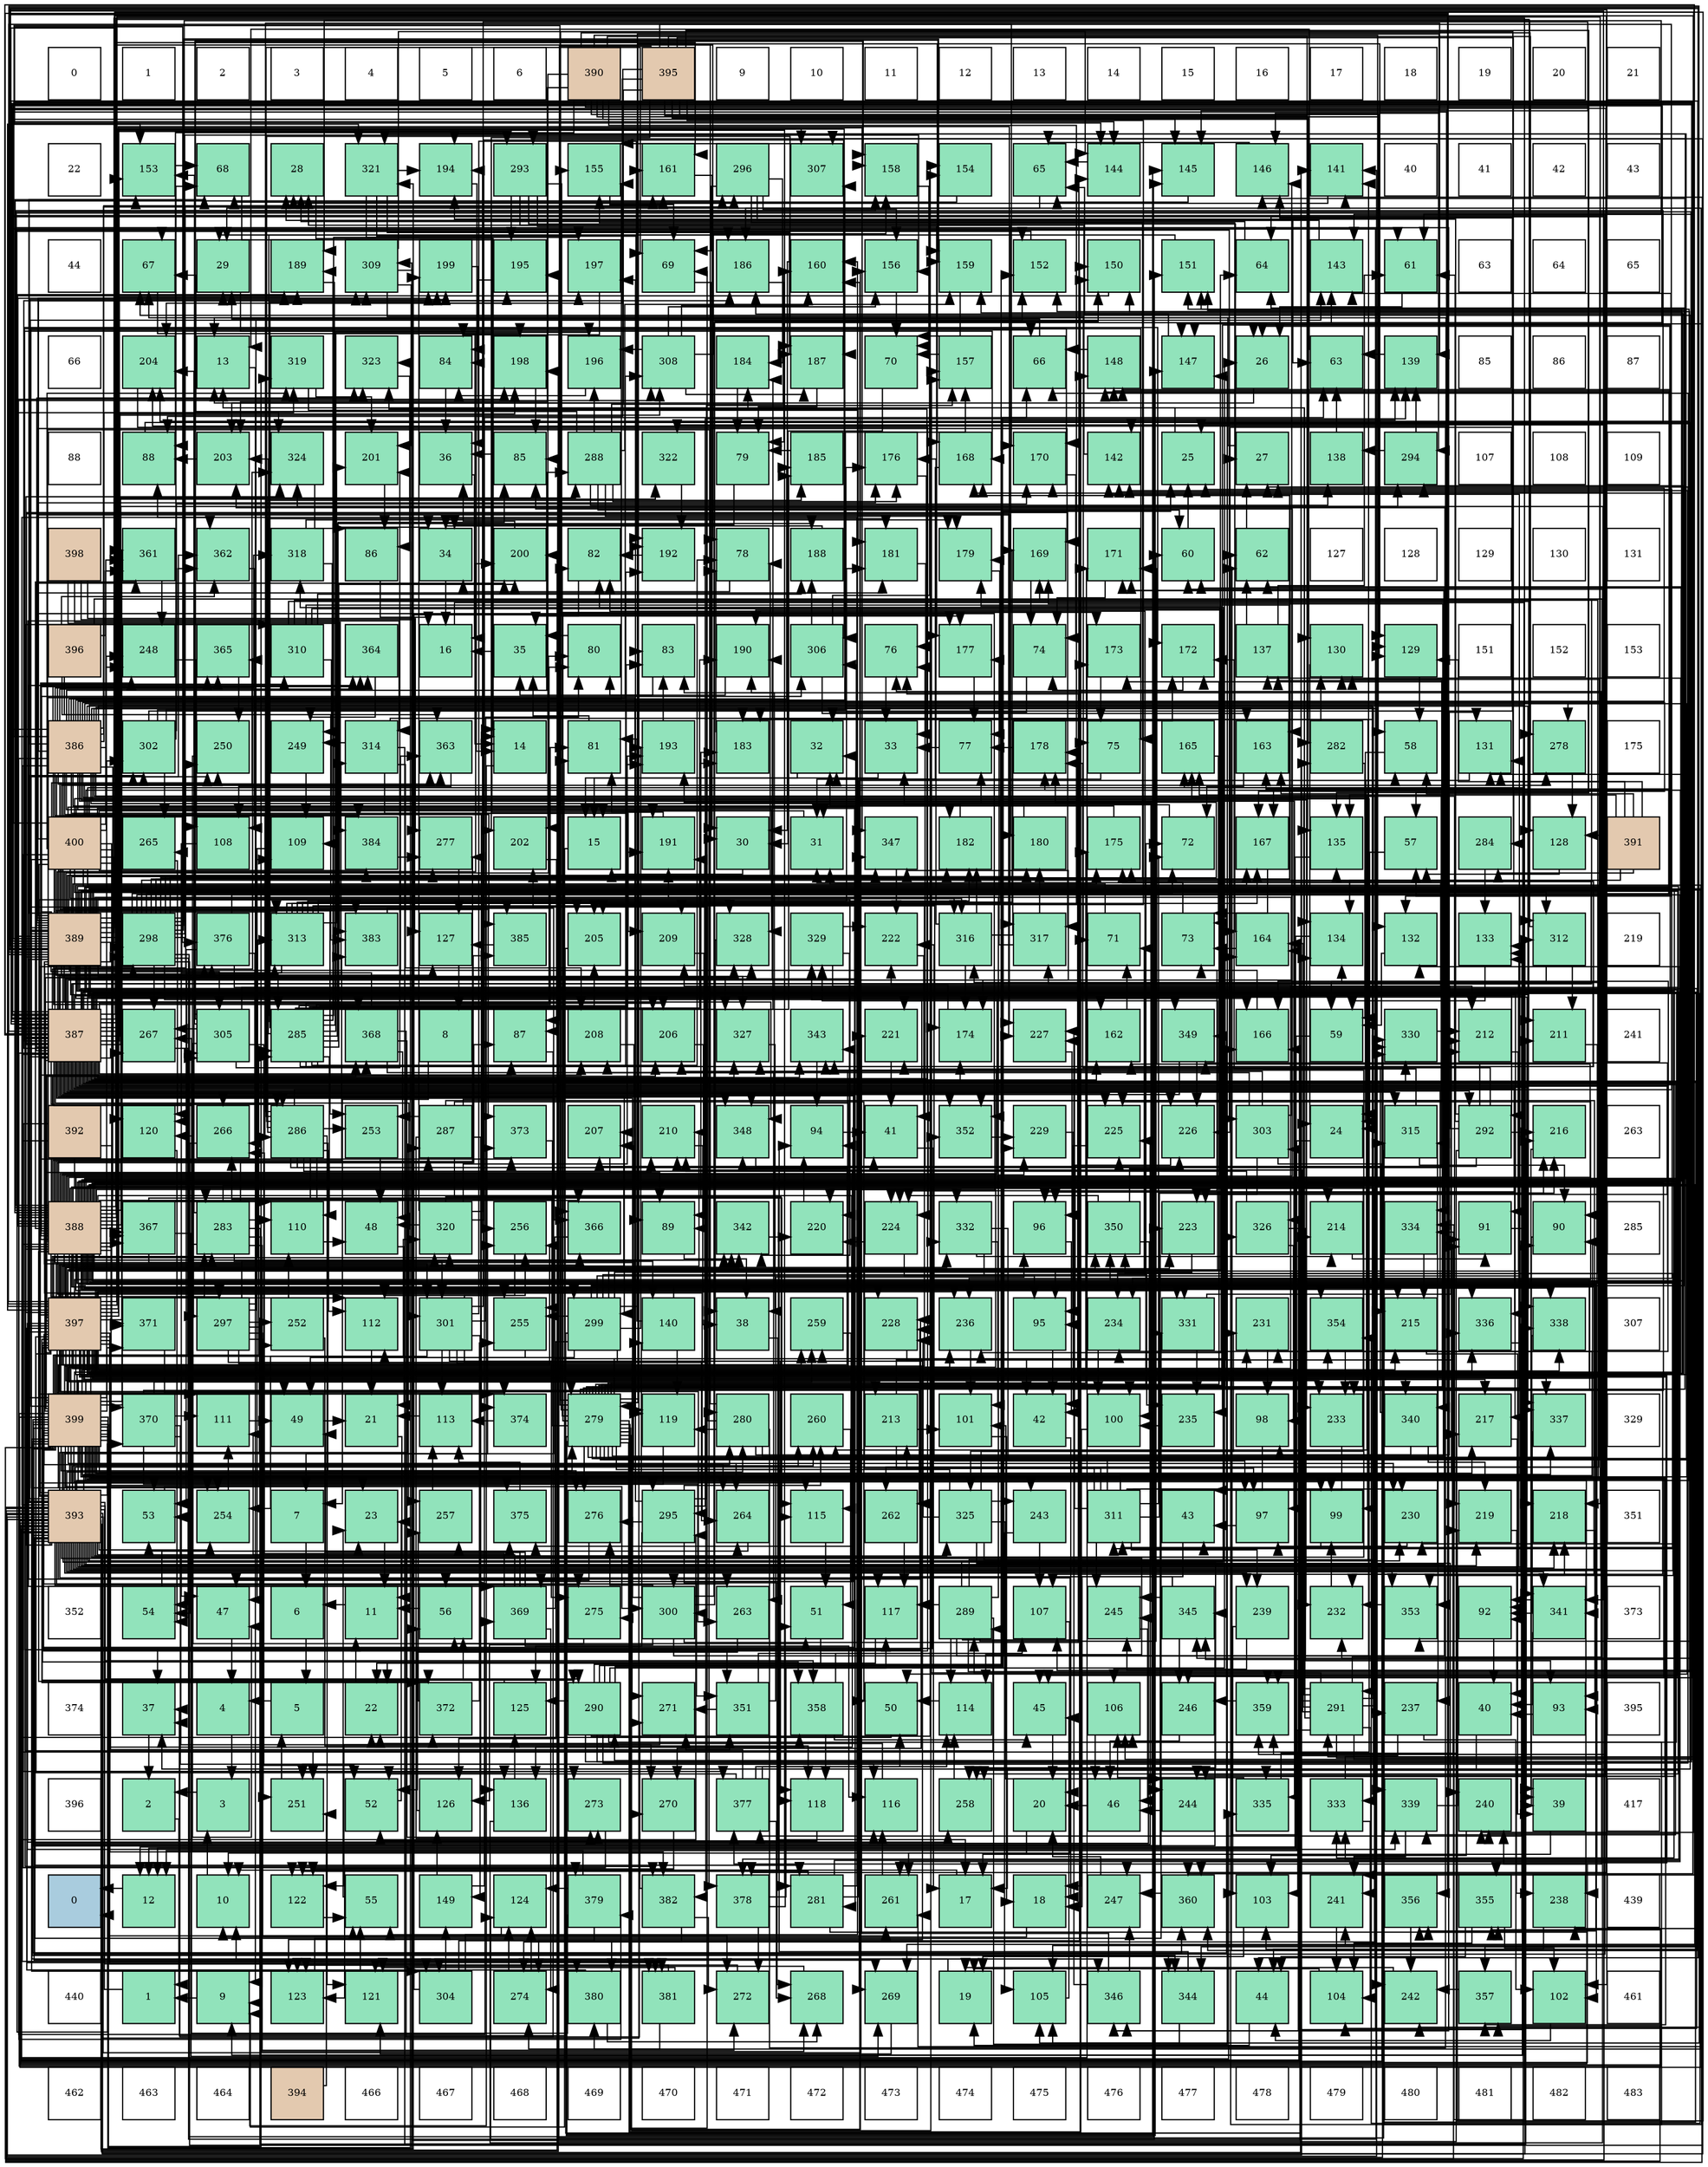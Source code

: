 digraph layout{
 rankdir=TB;
 splines=ortho;
 node [style=filled shape=square fixedsize=true width=0.6];
0[label="0", fontsize=8, fillcolor="#ffffff"];
1[label="1", fontsize=8, fillcolor="#ffffff"];
2[label="2", fontsize=8, fillcolor="#ffffff"];
3[label="3", fontsize=8, fillcolor="#ffffff"];
4[label="4", fontsize=8, fillcolor="#ffffff"];
5[label="5", fontsize=8, fillcolor="#ffffff"];
6[label="6", fontsize=8, fillcolor="#ffffff"];
7[label="390", fontsize=8, fillcolor="#e3c9af"];
8[label="395", fontsize=8, fillcolor="#e3c9af"];
9[label="9", fontsize=8, fillcolor="#ffffff"];
10[label="10", fontsize=8, fillcolor="#ffffff"];
11[label="11", fontsize=8, fillcolor="#ffffff"];
12[label="12", fontsize=8, fillcolor="#ffffff"];
13[label="13", fontsize=8, fillcolor="#ffffff"];
14[label="14", fontsize=8, fillcolor="#ffffff"];
15[label="15", fontsize=8, fillcolor="#ffffff"];
16[label="16", fontsize=8, fillcolor="#ffffff"];
17[label="17", fontsize=8, fillcolor="#ffffff"];
18[label="18", fontsize=8, fillcolor="#ffffff"];
19[label="19", fontsize=8, fillcolor="#ffffff"];
20[label="20", fontsize=8, fillcolor="#ffffff"];
21[label="21", fontsize=8, fillcolor="#ffffff"];
22[label="22", fontsize=8, fillcolor="#ffffff"];
23[label="153", fontsize=8, fillcolor="#91e3bb"];
24[label="68", fontsize=8, fillcolor="#91e3bb"];
25[label="28", fontsize=8, fillcolor="#91e3bb"];
26[label="321", fontsize=8, fillcolor="#91e3bb"];
27[label="194", fontsize=8, fillcolor="#91e3bb"];
28[label="293", fontsize=8, fillcolor="#91e3bb"];
29[label="155", fontsize=8, fillcolor="#91e3bb"];
30[label="161", fontsize=8, fillcolor="#91e3bb"];
31[label="296", fontsize=8, fillcolor="#91e3bb"];
32[label="307", fontsize=8, fillcolor="#91e3bb"];
33[label="158", fontsize=8, fillcolor="#91e3bb"];
34[label="154", fontsize=8, fillcolor="#91e3bb"];
35[label="65", fontsize=8, fillcolor="#91e3bb"];
36[label="144", fontsize=8, fillcolor="#91e3bb"];
37[label="145", fontsize=8, fillcolor="#91e3bb"];
38[label="146", fontsize=8, fillcolor="#91e3bb"];
39[label="141", fontsize=8, fillcolor="#91e3bb"];
40[label="40", fontsize=8, fillcolor="#ffffff"];
41[label="41", fontsize=8, fillcolor="#ffffff"];
42[label="42", fontsize=8, fillcolor="#ffffff"];
43[label="43", fontsize=8, fillcolor="#ffffff"];
44[label="44", fontsize=8, fillcolor="#ffffff"];
45[label="67", fontsize=8, fillcolor="#91e3bb"];
46[label="29", fontsize=8, fillcolor="#91e3bb"];
47[label="189", fontsize=8, fillcolor="#91e3bb"];
48[label="309", fontsize=8, fillcolor="#91e3bb"];
49[label="199", fontsize=8, fillcolor="#91e3bb"];
50[label="195", fontsize=8, fillcolor="#91e3bb"];
51[label="197", fontsize=8, fillcolor="#91e3bb"];
52[label="69", fontsize=8, fillcolor="#91e3bb"];
53[label="186", fontsize=8, fillcolor="#91e3bb"];
54[label="160", fontsize=8, fillcolor="#91e3bb"];
55[label="156", fontsize=8, fillcolor="#91e3bb"];
56[label="159", fontsize=8, fillcolor="#91e3bb"];
57[label="152", fontsize=8, fillcolor="#91e3bb"];
58[label="150", fontsize=8, fillcolor="#91e3bb"];
59[label="151", fontsize=8, fillcolor="#91e3bb"];
60[label="64", fontsize=8, fillcolor="#91e3bb"];
61[label="143", fontsize=8, fillcolor="#91e3bb"];
62[label="61", fontsize=8, fillcolor="#91e3bb"];
63[label="63", fontsize=8, fillcolor="#ffffff"];
64[label="64", fontsize=8, fillcolor="#ffffff"];
65[label="65", fontsize=8, fillcolor="#ffffff"];
66[label="66", fontsize=8, fillcolor="#ffffff"];
67[label="204", fontsize=8, fillcolor="#91e3bb"];
68[label="13", fontsize=8, fillcolor="#91e3bb"];
69[label="319", fontsize=8, fillcolor="#91e3bb"];
70[label="323", fontsize=8, fillcolor="#91e3bb"];
71[label="84", fontsize=8, fillcolor="#91e3bb"];
72[label="198", fontsize=8, fillcolor="#91e3bb"];
73[label="196", fontsize=8, fillcolor="#91e3bb"];
74[label="308", fontsize=8, fillcolor="#91e3bb"];
75[label="184", fontsize=8, fillcolor="#91e3bb"];
76[label="187", fontsize=8, fillcolor="#91e3bb"];
77[label="70", fontsize=8, fillcolor="#91e3bb"];
78[label="157", fontsize=8, fillcolor="#91e3bb"];
79[label="66", fontsize=8, fillcolor="#91e3bb"];
80[label="148", fontsize=8, fillcolor="#91e3bb"];
81[label="147", fontsize=8, fillcolor="#91e3bb"];
82[label="26", fontsize=8, fillcolor="#91e3bb"];
83[label="63", fontsize=8, fillcolor="#91e3bb"];
84[label="139", fontsize=8, fillcolor="#91e3bb"];
85[label="85", fontsize=8, fillcolor="#ffffff"];
86[label="86", fontsize=8, fillcolor="#ffffff"];
87[label="87", fontsize=8, fillcolor="#ffffff"];
88[label="88", fontsize=8, fillcolor="#ffffff"];
89[label="88", fontsize=8, fillcolor="#91e3bb"];
90[label="203", fontsize=8, fillcolor="#91e3bb"];
91[label="324", fontsize=8, fillcolor="#91e3bb"];
92[label="201", fontsize=8, fillcolor="#91e3bb"];
93[label="36", fontsize=8, fillcolor="#91e3bb"];
94[label="85", fontsize=8, fillcolor="#91e3bb"];
95[label="288", fontsize=8, fillcolor="#91e3bb"];
96[label="322", fontsize=8, fillcolor="#91e3bb"];
97[label="79", fontsize=8, fillcolor="#91e3bb"];
98[label="185", fontsize=8, fillcolor="#91e3bb"];
99[label="176", fontsize=8, fillcolor="#91e3bb"];
100[label="168", fontsize=8, fillcolor="#91e3bb"];
101[label="170", fontsize=8, fillcolor="#91e3bb"];
102[label="142", fontsize=8, fillcolor="#91e3bb"];
103[label="25", fontsize=8, fillcolor="#91e3bb"];
104[label="27", fontsize=8, fillcolor="#91e3bb"];
105[label="138", fontsize=8, fillcolor="#91e3bb"];
106[label="294", fontsize=8, fillcolor="#91e3bb"];
107[label="107", fontsize=8, fillcolor="#ffffff"];
108[label="108", fontsize=8, fillcolor="#ffffff"];
109[label="109", fontsize=8, fillcolor="#ffffff"];
110[label="398", fontsize=8, fillcolor="#e3c9af"];
111[label="361", fontsize=8, fillcolor="#91e3bb"];
112[label="362", fontsize=8, fillcolor="#91e3bb"];
113[label="318", fontsize=8, fillcolor="#91e3bb"];
114[label="86", fontsize=8, fillcolor="#91e3bb"];
115[label="34", fontsize=8, fillcolor="#91e3bb"];
116[label="200", fontsize=8, fillcolor="#91e3bb"];
117[label="82", fontsize=8, fillcolor="#91e3bb"];
118[label="192", fontsize=8, fillcolor="#91e3bb"];
119[label="78", fontsize=8, fillcolor="#91e3bb"];
120[label="188", fontsize=8, fillcolor="#91e3bb"];
121[label="181", fontsize=8, fillcolor="#91e3bb"];
122[label="179", fontsize=8, fillcolor="#91e3bb"];
123[label="169", fontsize=8, fillcolor="#91e3bb"];
124[label="171", fontsize=8, fillcolor="#91e3bb"];
125[label="60", fontsize=8, fillcolor="#91e3bb"];
126[label="62", fontsize=8, fillcolor="#91e3bb"];
127[label="127", fontsize=8, fillcolor="#ffffff"];
128[label="128", fontsize=8, fillcolor="#ffffff"];
129[label="129", fontsize=8, fillcolor="#ffffff"];
130[label="130", fontsize=8, fillcolor="#ffffff"];
131[label="131", fontsize=8, fillcolor="#ffffff"];
132[label="396", fontsize=8, fillcolor="#e3c9af"];
133[label="248", fontsize=8, fillcolor="#91e3bb"];
134[label="365", fontsize=8, fillcolor="#91e3bb"];
135[label="310", fontsize=8, fillcolor="#91e3bb"];
136[label="364", fontsize=8, fillcolor="#91e3bb"];
137[label="16", fontsize=8, fillcolor="#91e3bb"];
138[label="35", fontsize=8, fillcolor="#91e3bb"];
139[label="80", fontsize=8, fillcolor="#91e3bb"];
140[label="83", fontsize=8, fillcolor="#91e3bb"];
141[label="190", fontsize=8, fillcolor="#91e3bb"];
142[label="306", fontsize=8, fillcolor="#91e3bb"];
143[label="76", fontsize=8, fillcolor="#91e3bb"];
144[label="177", fontsize=8, fillcolor="#91e3bb"];
145[label="74", fontsize=8, fillcolor="#91e3bb"];
146[label="173", fontsize=8, fillcolor="#91e3bb"];
147[label="172", fontsize=8, fillcolor="#91e3bb"];
148[label="137", fontsize=8, fillcolor="#91e3bb"];
149[label="130", fontsize=8, fillcolor="#91e3bb"];
150[label="129", fontsize=8, fillcolor="#91e3bb"];
151[label="151", fontsize=8, fillcolor="#ffffff"];
152[label="152", fontsize=8, fillcolor="#ffffff"];
153[label="153", fontsize=8, fillcolor="#ffffff"];
154[label="386", fontsize=8, fillcolor="#e3c9af"];
155[label="302", fontsize=8, fillcolor="#91e3bb"];
156[label="250", fontsize=8, fillcolor="#91e3bb"];
157[label="249", fontsize=8, fillcolor="#91e3bb"];
158[label="314", fontsize=8, fillcolor="#91e3bb"];
159[label="363", fontsize=8, fillcolor="#91e3bb"];
160[label="14", fontsize=8, fillcolor="#91e3bb"];
161[label="81", fontsize=8, fillcolor="#91e3bb"];
162[label="193", fontsize=8, fillcolor="#91e3bb"];
163[label="183", fontsize=8, fillcolor="#91e3bb"];
164[label="32", fontsize=8, fillcolor="#91e3bb"];
165[label="33", fontsize=8, fillcolor="#91e3bb"];
166[label="77", fontsize=8, fillcolor="#91e3bb"];
167[label="178", fontsize=8, fillcolor="#91e3bb"];
168[label="75", fontsize=8, fillcolor="#91e3bb"];
169[label="165", fontsize=8, fillcolor="#91e3bb"];
170[label="163", fontsize=8, fillcolor="#91e3bb"];
171[label="282", fontsize=8, fillcolor="#91e3bb"];
172[label="58", fontsize=8, fillcolor="#91e3bb"];
173[label="131", fontsize=8, fillcolor="#91e3bb"];
174[label="278", fontsize=8, fillcolor="#91e3bb"];
175[label="175", fontsize=8, fillcolor="#ffffff"];
176[label="400", fontsize=8, fillcolor="#e3c9af"];
177[label="265", fontsize=8, fillcolor="#91e3bb"];
178[label="108", fontsize=8, fillcolor="#91e3bb"];
179[label="109", fontsize=8, fillcolor="#91e3bb"];
180[label="384", fontsize=8, fillcolor="#91e3bb"];
181[label="277", fontsize=8, fillcolor="#91e3bb"];
182[label="202", fontsize=8, fillcolor="#91e3bb"];
183[label="15", fontsize=8, fillcolor="#91e3bb"];
184[label="191", fontsize=8, fillcolor="#91e3bb"];
185[label="30", fontsize=8, fillcolor="#91e3bb"];
186[label="31", fontsize=8, fillcolor="#91e3bb"];
187[label="347", fontsize=8, fillcolor="#91e3bb"];
188[label="182", fontsize=8, fillcolor="#91e3bb"];
189[label="180", fontsize=8, fillcolor="#91e3bb"];
190[label="175", fontsize=8, fillcolor="#91e3bb"];
191[label="72", fontsize=8, fillcolor="#91e3bb"];
192[label="167", fontsize=8, fillcolor="#91e3bb"];
193[label="135", fontsize=8, fillcolor="#91e3bb"];
194[label="57", fontsize=8, fillcolor="#91e3bb"];
195[label="284", fontsize=8, fillcolor="#91e3bb"];
196[label="128", fontsize=8, fillcolor="#91e3bb"];
197[label="391", fontsize=8, fillcolor="#e3c9af"];
198[label="389", fontsize=8, fillcolor="#e3c9af"];
199[label="298", fontsize=8, fillcolor="#91e3bb"];
200[label="376", fontsize=8, fillcolor="#91e3bb"];
201[label="313", fontsize=8, fillcolor="#91e3bb"];
202[label="383", fontsize=8, fillcolor="#91e3bb"];
203[label="127", fontsize=8, fillcolor="#91e3bb"];
204[label="385", fontsize=8, fillcolor="#91e3bb"];
205[label="205", fontsize=8, fillcolor="#91e3bb"];
206[label="209", fontsize=8, fillcolor="#91e3bb"];
207[label="328", fontsize=8, fillcolor="#91e3bb"];
208[label="329", fontsize=8, fillcolor="#91e3bb"];
209[label="222", fontsize=8, fillcolor="#91e3bb"];
210[label="316", fontsize=8, fillcolor="#91e3bb"];
211[label="317", fontsize=8, fillcolor="#91e3bb"];
212[label="71", fontsize=8, fillcolor="#91e3bb"];
213[label="73", fontsize=8, fillcolor="#91e3bb"];
214[label="164", fontsize=8, fillcolor="#91e3bb"];
215[label="134", fontsize=8, fillcolor="#91e3bb"];
216[label="132", fontsize=8, fillcolor="#91e3bb"];
217[label="133", fontsize=8, fillcolor="#91e3bb"];
218[label="312", fontsize=8, fillcolor="#91e3bb"];
219[label="219", fontsize=8, fillcolor="#ffffff"];
220[label="387", fontsize=8, fillcolor="#e3c9af"];
221[label="267", fontsize=8, fillcolor="#91e3bb"];
222[label="305", fontsize=8, fillcolor="#91e3bb"];
223[label="285", fontsize=8, fillcolor="#91e3bb"];
224[label="368", fontsize=8, fillcolor="#91e3bb"];
225[label="8", fontsize=8, fillcolor="#91e3bb"];
226[label="87", fontsize=8, fillcolor="#91e3bb"];
227[label="208", fontsize=8, fillcolor="#91e3bb"];
228[label="206", fontsize=8, fillcolor="#91e3bb"];
229[label="327", fontsize=8, fillcolor="#91e3bb"];
230[label="343", fontsize=8, fillcolor="#91e3bb"];
231[label="221", fontsize=8, fillcolor="#91e3bb"];
232[label="174", fontsize=8, fillcolor="#91e3bb"];
233[label="227", fontsize=8, fillcolor="#91e3bb"];
234[label="162", fontsize=8, fillcolor="#91e3bb"];
235[label="349", fontsize=8, fillcolor="#91e3bb"];
236[label="166", fontsize=8, fillcolor="#91e3bb"];
237[label="59", fontsize=8, fillcolor="#91e3bb"];
238[label="330", fontsize=8, fillcolor="#91e3bb"];
239[label="212", fontsize=8, fillcolor="#91e3bb"];
240[label="211", fontsize=8, fillcolor="#91e3bb"];
241[label="241", fontsize=8, fillcolor="#ffffff"];
242[label="392", fontsize=8, fillcolor="#e3c9af"];
243[label="120", fontsize=8, fillcolor="#91e3bb"];
244[label="266", fontsize=8, fillcolor="#91e3bb"];
245[label="286", fontsize=8, fillcolor="#91e3bb"];
246[label="253", fontsize=8, fillcolor="#91e3bb"];
247[label="287", fontsize=8, fillcolor="#91e3bb"];
248[label="373", fontsize=8, fillcolor="#91e3bb"];
249[label="207", fontsize=8, fillcolor="#91e3bb"];
250[label="210", fontsize=8, fillcolor="#91e3bb"];
251[label="348", fontsize=8, fillcolor="#91e3bb"];
252[label="94", fontsize=8, fillcolor="#91e3bb"];
253[label="41", fontsize=8, fillcolor="#91e3bb"];
254[label="352", fontsize=8, fillcolor="#91e3bb"];
255[label="229", fontsize=8, fillcolor="#91e3bb"];
256[label="225", fontsize=8, fillcolor="#91e3bb"];
257[label="226", fontsize=8, fillcolor="#91e3bb"];
258[label="303", fontsize=8, fillcolor="#91e3bb"];
259[label="24", fontsize=8, fillcolor="#91e3bb"];
260[label="315", fontsize=8, fillcolor="#91e3bb"];
261[label="292", fontsize=8, fillcolor="#91e3bb"];
262[label="216", fontsize=8, fillcolor="#91e3bb"];
263[label="263", fontsize=8, fillcolor="#ffffff"];
264[label="388", fontsize=8, fillcolor="#e3c9af"];
265[label="367", fontsize=8, fillcolor="#91e3bb"];
266[label="283", fontsize=8, fillcolor="#91e3bb"];
267[label="110", fontsize=8, fillcolor="#91e3bb"];
268[label="48", fontsize=8, fillcolor="#91e3bb"];
269[label="320", fontsize=8, fillcolor="#91e3bb"];
270[label="256", fontsize=8, fillcolor="#91e3bb"];
271[label="366", fontsize=8, fillcolor="#91e3bb"];
272[label="89", fontsize=8, fillcolor="#91e3bb"];
273[label="342", fontsize=8, fillcolor="#91e3bb"];
274[label="220", fontsize=8, fillcolor="#91e3bb"];
275[label="224", fontsize=8, fillcolor="#91e3bb"];
276[label="332", fontsize=8, fillcolor="#91e3bb"];
277[label="96", fontsize=8, fillcolor="#91e3bb"];
278[label="350", fontsize=8, fillcolor="#91e3bb"];
279[label="223", fontsize=8, fillcolor="#91e3bb"];
280[label="326", fontsize=8, fillcolor="#91e3bb"];
281[label="214", fontsize=8, fillcolor="#91e3bb"];
282[label="334", fontsize=8, fillcolor="#91e3bb"];
283[label="91", fontsize=8, fillcolor="#91e3bb"];
284[label="90", fontsize=8, fillcolor="#91e3bb"];
285[label="285", fontsize=8, fillcolor="#ffffff"];
286[label="397", fontsize=8, fillcolor="#e3c9af"];
287[label="371", fontsize=8, fillcolor="#91e3bb"];
288[label="297", fontsize=8, fillcolor="#91e3bb"];
289[label="252", fontsize=8, fillcolor="#91e3bb"];
290[label="112", fontsize=8, fillcolor="#91e3bb"];
291[label="301", fontsize=8, fillcolor="#91e3bb"];
292[label="255", fontsize=8, fillcolor="#91e3bb"];
293[label="299", fontsize=8, fillcolor="#91e3bb"];
294[label="140", fontsize=8, fillcolor="#91e3bb"];
295[label="38", fontsize=8, fillcolor="#91e3bb"];
296[label="259", fontsize=8, fillcolor="#91e3bb"];
297[label="228", fontsize=8, fillcolor="#91e3bb"];
298[label="236", fontsize=8, fillcolor="#91e3bb"];
299[label="95", fontsize=8, fillcolor="#91e3bb"];
300[label="234", fontsize=8, fillcolor="#91e3bb"];
301[label="331", fontsize=8, fillcolor="#91e3bb"];
302[label="231", fontsize=8, fillcolor="#91e3bb"];
303[label="354", fontsize=8, fillcolor="#91e3bb"];
304[label="215", fontsize=8, fillcolor="#91e3bb"];
305[label="336", fontsize=8, fillcolor="#91e3bb"];
306[label="338", fontsize=8, fillcolor="#91e3bb"];
307[label="307", fontsize=8, fillcolor="#ffffff"];
308[label="399", fontsize=8, fillcolor="#e3c9af"];
309[label="370", fontsize=8, fillcolor="#91e3bb"];
310[label="111", fontsize=8, fillcolor="#91e3bb"];
311[label="49", fontsize=8, fillcolor="#91e3bb"];
312[label="21", fontsize=8, fillcolor="#91e3bb"];
313[label="113", fontsize=8, fillcolor="#91e3bb"];
314[label="374", fontsize=8, fillcolor="#91e3bb"];
315[label="279", fontsize=8, fillcolor="#91e3bb"];
316[label="119", fontsize=8, fillcolor="#91e3bb"];
317[label="280", fontsize=8, fillcolor="#91e3bb"];
318[label="260", fontsize=8, fillcolor="#91e3bb"];
319[label="213", fontsize=8, fillcolor="#91e3bb"];
320[label="101", fontsize=8, fillcolor="#91e3bb"];
321[label="42", fontsize=8, fillcolor="#91e3bb"];
322[label="100", fontsize=8, fillcolor="#91e3bb"];
323[label="235", fontsize=8, fillcolor="#91e3bb"];
324[label="98", fontsize=8, fillcolor="#91e3bb"];
325[label="233", fontsize=8, fillcolor="#91e3bb"];
326[label="340", fontsize=8, fillcolor="#91e3bb"];
327[label="217", fontsize=8, fillcolor="#91e3bb"];
328[label="337", fontsize=8, fillcolor="#91e3bb"];
329[label="329", fontsize=8, fillcolor="#ffffff"];
330[label="393", fontsize=8, fillcolor="#e3c9af"];
331[label="53", fontsize=8, fillcolor="#91e3bb"];
332[label="254", fontsize=8, fillcolor="#91e3bb"];
333[label="7", fontsize=8, fillcolor="#91e3bb"];
334[label="23", fontsize=8, fillcolor="#91e3bb"];
335[label="257", fontsize=8, fillcolor="#91e3bb"];
336[label="375", fontsize=8, fillcolor="#91e3bb"];
337[label="276", fontsize=8, fillcolor="#91e3bb"];
338[label="295", fontsize=8, fillcolor="#91e3bb"];
339[label="264", fontsize=8, fillcolor="#91e3bb"];
340[label="115", fontsize=8, fillcolor="#91e3bb"];
341[label="262", fontsize=8, fillcolor="#91e3bb"];
342[label="325", fontsize=8, fillcolor="#91e3bb"];
343[label="243", fontsize=8, fillcolor="#91e3bb"];
344[label="311", fontsize=8, fillcolor="#91e3bb"];
345[label="43", fontsize=8, fillcolor="#91e3bb"];
346[label="97", fontsize=8, fillcolor="#91e3bb"];
347[label="99", fontsize=8, fillcolor="#91e3bb"];
348[label="230", fontsize=8, fillcolor="#91e3bb"];
349[label="219", fontsize=8, fillcolor="#91e3bb"];
350[label="218", fontsize=8, fillcolor="#91e3bb"];
351[label="351", fontsize=8, fillcolor="#ffffff"];
352[label="352", fontsize=8, fillcolor="#ffffff"];
353[label="54", fontsize=8, fillcolor="#91e3bb"];
354[label="47", fontsize=8, fillcolor="#91e3bb"];
355[label="6", fontsize=8, fillcolor="#91e3bb"];
356[label="11", fontsize=8, fillcolor="#91e3bb"];
357[label="56", fontsize=8, fillcolor="#91e3bb"];
358[label="369", fontsize=8, fillcolor="#91e3bb"];
359[label="275", fontsize=8, fillcolor="#91e3bb"];
360[label="300", fontsize=8, fillcolor="#91e3bb"];
361[label="263", fontsize=8, fillcolor="#91e3bb"];
362[label="51", fontsize=8, fillcolor="#91e3bb"];
363[label="117", fontsize=8, fillcolor="#91e3bb"];
364[label="289", fontsize=8, fillcolor="#91e3bb"];
365[label="107", fontsize=8, fillcolor="#91e3bb"];
366[label="245", fontsize=8, fillcolor="#91e3bb"];
367[label="345", fontsize=8, fillcolor="#91e3bb"];
368[label="239", fontsize=8, fillcolor="#91e3bb"];
369[label="232", fontsize=8, fillcolor="#91e3bb"];
370[label="353", fontsize=8, fillcolor="#91e3bb"];
371[label="92", fontsize=8, fillcolor="#91e3bb"];
372[label="341", fontsize=8, fillcolor="#91e3bb"];
373[label="373", fontsize=8, fillcolor="#ffffff"];
374[label="374", fontsize=8, fillcolor="#ffffff"];
375[label="37", fontsize=8, fillcolor="#91e3bb"];
376[label="4", fontsize=8, fillcolor="#91e3bb"];
377[label="5", fontsize=8, fillcolor="#91e3bb"];
378[label="22", fontsize=8, fillcolor="#91e3bb"];
379[label="372", fontsize=8, fillcolor="#91e3bb"];
380[label="125", fontsize=8, fillcolor="#91e3bb"];
381[label="290", fontsize=8, fillcolor="#91e3bb"];
382[label="271", fontsize=8, fillcolor="#91e3bb"];
383[label="351", fontsize=8, fillcolor="#91e3bb"];
384[label="358", fontsize=8, fillcolor="#91e3bb"];
385[label="50", fontsize=8, fillcolor="#91e3bb"];
386[label="114", fontsize=8, fillcolor="#91e3bb"];
387[label="45", fontsize=8, fillcolor="#91e3bb"];
388[label="106", fontsize=8, fillcolor="#91e3bb"];
389[label="246", fontsize=8, fillcolor="#91e3bb"];
390[label="359", fontsize=8, fillcolor="#91e3bb"];
391[label="291", fontsize=8, fillcolor="#91e3bb"];
392[label="237", fontsize=8, fillcolor="#91e3bb"];
393[label="40", fontsize=8, fillcolor="#91e3bb"];
394[label="93", fontsize=8, fillcolor="#91e3bb"];
395[label="395", fontsize=8, fillcolor="#ffffff"];
396[label="396", fontsize=8, fillcolor="#ffffff"];
397[label="2", fontsize=8, fillcolor="#91e3bb"];
398[label="3", fontsize=8, fillcolor="#91e3bb"];
399[label="251", fontsize=8, fillcolor="#91e3bb"];
400[label="52", fontsize=8, fillcolor="#91e3bb"];
401[label="126", fontsize=8, fillcolor="#91e3bb"];
402[label="136", fontsize=8, fillcolor="#91e3bb"];
403[label="273", fontsize=8, fillcolor="#91e3bb"];
404[label="270", fontsize=8, fillcolor="#91e3bb"];
405[label="377", fontsize=8, fillcolor="#91e3bb"];
406[label="118", fontsize=8, fillcolor="#91e3bb"];
407[label="116", fontsize=8, fillcolor="#91e3bb"];
408[label="258", fontsize=8, fillcolor="#91e3bb"];
409[label="20", fontsize=8, fillcolor="#91e3bb"];
410[label="46", fontsize=8, fillcolor="#91e3bb"];
411[label="244", fontsize=8, fillcolor="#91e3bb"];
412[label="335", fontsize=8, fillcolor="#91e3bb"];
413[label="333", fontsize=8, fillcolor="#91e3bb"];
414[label="339", fontsize=8, fillcolor="#91e3bb"];
415[label="240", fontsize=8, fillcolor="#91e3bb"];
416[label="39", fontsize=8, fillcolor="#91e3bb"];
417[label="417", fontsize=8, fillcolor="#ffffff"];
418[label="0", fontsize=8, fillcolor="#a9ccde"];
419[label="12", fontsize=8, fillcolor="#91e3bb"];
420[label="10", fontsize=8, fillcolor="#91e3bb"];
421[label="122", fontsize=8, fillcolor="#91e3bb"];
422[label="55", fontsize=8, fillcolor="#91e3bb"];
423[label="149", fontsize=8, fillcolor="#91e3bb"];
424[label="124", fontsize=8, fillcolor="#91e3bb"];
425[label="379", fontsize=8, fillcolor="#91e3bb"];
426[label="382", fontsize=8, fillcolor="#91e3bb"];
427[label="378", fontsize=8, fillcolor="#91e3bb"];
428[label="281", fontsize=8, fillcolor="#91e3bb"];
429[label="261", fontsize=8, fillcolor="#91e3bb"];
430[label="17", fontsize=8, fillcolor="#91e3bb"];
431[label="18", fontsize=8, fillcolor="#91e3bb"];
432[label="247", fontsize=8, fillcolor="#91e3bb"];
433[label="360", fontsize=8, fillcolor="#91e3bb"];
434[label="103", fontsize=8, fillcolor="#91e3bb"];
435[label="241", fontsize=8, fillcolor="#91e3bb"];
436[label="356", fontsize=8, fillcolor="#91e3bb"];
437[label="355", fontsize=8, fillcolor="#91e3bb"];
438[label="238", fontsize=8, fillcolor="#91e3bb"];
439[label="439", fontsize=8, fillcolor="#ffffff"];
440[label="440", fontsize=8, fillcolor="#ffffff"];
441[label="1", fontsize=8, fillcolor="#91e3bb"];
442[label="9", fontsize=8, fillcolor="#91e3bb"];
443[label="123", fontsize=8, fillcolor="#91e3bb"];
444[label="121", fontsize=8, fillcolor="#91e3bb"];
445[label="304", fontsize=8, fillcolor="#91e3bb"];
446[label="274", fontsize=8, fillcolor="#91e3bb"];
447[label="380", fontsize=8, fillcolor="#91e3bb"];
448[label="381", fontsize=8, fillcolor="#91e3bb"];
449[label="272", fontsize=8, fillcolor="#91e3bb"];
450[label="268", fontsize=8, fillcolor="#91e3bb"];
451[label="269", fontsize=8, fillcolor="#91e3bb"];
452[label="19", fontsize=8, fillcolor="#91e3bb"];
453[label="105", fontsize=8, fillcolor="#91e3bb"];
454[label="346", fontsize=8, fillcolor="#91e3bb"];
455[label="344", fontsize=8, fillcolor="#91e3bb"];
456[label="44", fontsize=8, fillcolor="#91e3bb"];
457[label="104", fontsize=8, fillcolor="#91e3bb"];
458[label="242", fontsize=8, fillcolor="#91e3bb"];
459[label="357", fontsize=8, fillcolor="#91e3bb"];
460[label="102", fontsize=8, fillcolor="#91e3bb"];
461[label="461", fontsize=8, fillcolor="#ffffff"];
462[label="462", fontsize=8, fillcolor="#ffffff"];
463[label="463", fontsize=8, fillcolor="#ffffff"];
464[label="464", fontsize=8, fillcolor="#ffffff"];
465[label="394", fontsize=8, fillcolor="#e3c9af"];
466[label="466", fontsize=8, fillcolor="#ffffff"];
467[label="467", fontsize=8, fillcolor="#ffffff"];
468[label="468", fontsize=8, fillcolor="#ffffff"];
469[label="469", fontsize=8, fillcolor="#ffffff"];
470[label="470", fontsize=8, fillcolor="#ffffff"];
471[label="471", fontsize=8, fillcolor="#ffffff"];
472[label="472", fontsize=8, fillcolor="#ffffff"];
473[label="473", fontsize=8, fillcolor="#ffffff"];
474[label="474", fontsize=8, fillcolor="#ffffff"];
475[label="475", fontsize=8, fillcolor="#ffffff"];
476[label="476", fontsize=8, fillcolor="#ffffff"];
477[label="477", fontsize=8, fillcolor="#ffffff"];
478[label="478", fontsize=8, fillcolor="#ffffff"];
479[label="479", fontsize=8, fillcolor="#ffffff"];
480[label="480", fontsize=8, fillcolor="#ffffff"];
481[label="481", fontsize=8, fillcolor="#ffffff"];
482[label="482", fontsize=8, fillcolor="#ffffff"];
483[label="483", fontsize=8, fillcolor="#ffffff"];
edge [constraint=false, style=vis];441 -> 418;
419 -> 418;
397 -> 441;
442 -> 441;
398 -> 397;
375 -> 397;
376 -> 398;
420 -> 398;
377 -> 376;
354 -> 376;
355 -> 377;
399 -> 377;
333 -> 355;
356 -> 355;
225 -> 333;
202 -> 333;
203 -> 225;
68 -> 442;
160 -> 442;
183 -> 442;
137 -> 442;
430 -> 420;
431 -> 420;
452 -> 420;
409 -> 420;
312 -> 356;
378 -> 356;
334 -> 356;
357 -> 356;
259 -> 419;
237 -> 419;
215 -> 419;
193 -> 419;
103 -> 68;
82 -> 68;
104 -> 68;
83 -> 68;
25 -> 160;
46 -> 160;
45 -> 160;
24 -> 160;
185 -> 183;
186 -> 183;
164 -> 183;
165 -> 183;
115 -> 137;
138 -> 137;
93 -> 137;
114 -> 137;
295 -> 430;
416 -> 430;
393 -> 430;
253 -> 430;
321 -> 431;
345 -> 431;
322 -> 431;
320 -> 431;
456 -> 452;
434 -> 452;
457 -> 452;
458 -> 452;
387 -> 409;
410 -> 409;
365 -> 409;
432 -> 409;
268 -> 312;
311 -> 312;
290 -> 312;
313 -> 312;
385 -> 378;
362 -> 378;
407 -> 378;
363 -> 378;
400 -> 334;
331 -> 334;
353 -> 334;
422 -> 334;
194 -> 259;
172 -> 259;
149 -> 259;
173 -> 259;
125 -> 103;
245 -> 103;
381 -> 103;
391 -> 103;
62 -> 82;
381 -> 82;
220 -> 82;
198 -> 82;
126 -> 104;
381 -> 104;
28 -> 104;
154 -> 104;
60 -> 25;
39 -> 25;
102 -> 25;
61 -> 25;
35 -> 46;
79 -> 46;
58 -> 46;
59 -> 46;
52 -> 185;
77 -> 185;
54 -> 185;
30 -> 185;
212 -> 186;
191 -> 186;
213 -> 186;
100 -> 186;
145 -> 164;
168 -> 164;
232 -> 164;
190 -> 164;
143 -> 165;
166 -> 165;
121 -> 165;
188 -> 165;
119 -> 115;
97 -> 115;
120 -> 115;
47 -> 115;
139 -> 138;
161 -> 138;
117 -> 138;
140 -> 138;
71 -> 93;
94 -> 93;
49 -> 93;
116 -> 93;
226 -> 375;
89 -> 375;
67 -> 375;
205 -> 375;
272 -> 295;
250 -> 295;
229 -> 295;
207 -> 295;
284 -> 416;
283 -> 416;
304 -> 416;
262 -> 416;
371 -> 393;
394 -> 393;
349 -> 393;
372 -> 393;
252 -> 253;
231 -> 253;
209 -> 253;
251 -> 253;
299 -> 321;
277 -> 321;
297 -> 321;
255 -> 321;
346 -> 345;
324 -> 345;
347 -> 345;
325 -> 345;
460 -> 456;
438 -> 456;
437 -> 456;
154 -> 456;
453 -> 387;
384 -> 387;
220 -> 387;
198 -> 387;
388 -> 410;
411 -> 410;
366 -> 410;
389 -> 410;
178 -> 354;
179 -> 354;
156 -> 354;
271 -> 354;
267 -> 268;
246 -> 268;
269 -> 268;
224 -> 268;
310 -> 311;
293 -> 311;
358 -> 311;
287 -> 311;
386 -> 385;
247 -> 385;
405 -> 385;
176 -> 385;
340 -> 362;
318 -> 362;
222 -> 362;
427 -> 362;
406 -> 400;
361 -> 400;
222 -> 400;
405 -> 400;
316 -> 331;
339 -> 331;
266 -> 331;
200 -> 331;
243 -> 353;
244 -> 353;
221 -> 353;
444 -> 422;
421 -> 422;
443 -> 422;
424 -> 422;
380 -> 357;
401 -> 357;
359 -> 357;
337 -> 357;
196 -> 194;
315 -> 194;
8 -> 194;
150 -> 172;
428 -> 172;
7 -> 172;
197 -> 172;
216 -> 237;
217 -> 237;
171 -> 237;
266 -> 237;
402 -> 125;
95 -> 125;
364 -> 125;
286 -> 125;
148 -> 62;
381 -> 62;
261 -> 62;
264 -> 62;
148 -> 126;
381 -> 126;
391 -> 126;
264 -> 126;
105 -> 83;
84 -> 83;
381 -> 83;
31 -> 83;
294 -> 60;
315 -> 60;
264 -> 60;
36 -> 35;
37 -> 35;
38 -> 35;
81 -> 35;
80 -> 79;
423 -> 79;
315 -> 79;
198 -> 79;
57 -> 45;
95 -> 45;
381 -> 45;
264 -> 45;
23 -> 24;
34 -> 24;
155 -> 24;
198 -> 24;
29 -> 52;
315 -> 52;
245 -> 52;
31 -> 52;
55 -> 77;
78 -> 77;
33 -> 77;
56 -> 77;
234 -> 212;
293 -> 212;
48 -> 212;
170 -> 191;
315 -> 191;
199 -> 191;
344 -> 191;
214 -> 213;
169 -> 213;
236 -> 213;
192 -> 213;
123 -> 145;
101 -> 145;
124 -> 145;
147 -> 145;
146 -> 168;
201 -> 168;
220 -> 168;
99 -> 143;
245 -> 143;
391 -> 143;
360 -> 143;
144 -> 166;
167 -> 166;
122 -> 166;
189 -> 166;
163 -> 119;
223 -> 119;
264 -> 119;
198 -> 119;
75 -> 97;
98 -> 97;
53 -> 97;
76 -> 97;
141 -> 139;
223 -> 139;
291 -> 139;
198 -> 139;
294 -> 161;
184 -> 161;
223 -> 161;
247 -> 161;
118 -> 117;
315 -> 117;
293 -> 117;
264 -> 117;
162 -> 140;
223 -> 140;
293 -> 140;
330 -> 140;
27 -> 71;
50 -> 71;
73 -> 71;
51 -> 71;
72 -> 94;
223 -> 94;
261 -> 94;
264 -> 94;
92 -> 114;
70 -> 114;
91 -> 114;
182 -> 226;
266 -> 226;
330 -> 226;
8 -> 226;
90 -> 89;
428 -> 89;
7 -> 89;
8 -> 89;
228 -> 272;
249 -> 272;
227 -> 272;
206 -> 272;
240 -> 284;
344 -> 284;
260 -> 284;
308 -> 284;
239 -> 283;
319 -> 283;
281 -> 283;
413 -> 283;
327 -> 371;
305 -> 371;
328 -> 371;
306 -> 371;
350 -> 394;
280 -> 394;
264 -> 394;
274 -> 252;
230 -> 252;
455 -> 252;
367 -> 252;
279 -> 299;
275 -> 299;
256 -> 299;
257 -> 299;
233 -> 277;
383 -> 277;
220 -> 277;
198 -> 277;
319 -> 346;
348 -> 346;
276 -> 346;
154 -> 346;
302 -> 324;
280 -> 324;
326 -> 324;
369 -> 347;
344 -> 347;
154 -> 347;
308 -> 347;
300 -> 322;
323 -> 322;
278 -> 322;
264 -> 322;
319 -> 320;
298 -> 320;
276 -> 320;
220 -> 320;
392 -> 460;
437 -> 460;
264 -> 460;
198 -> 460;
392 -> 434;
368 -> 434;
415 -> 434;
220 -> 434;
435 -> 457;
413 -> 457;
437 -> 457;
220 -> 457;
343 -> 453;
455 -> 453;
220 -> 453;
198 -> 453;
368 -> 388;
412 -> 388;
154 -> 388;
220 -> 388;
343 -> 365;
384 -> 365;
220 -> 365;
264 -> 365;
133 -> 178;
112 -> 178;
159 -> 178;
157 -> 179;
288 -> 179;
135 -> 179;
289 -> 267;
266 -> 267;
223 -> 267;
265 -> 267;
332 -> 310;
358 -> 310;
309 -> 310;
176 -> 310;
292 -> 290;
270 -> 290;
245 -> 290;
287 -> 290;
335 -> 313;
291 -> 313;
314 -> 313;
336 -> 313;
408 -> 386;
364 -> 386;
405 -> 386;
330 -> 386;
296 -> 340;
245 -> 340;
247 -> 340;
308 -> 340;
429 -> 407;
358 -> 407;
309 -> 407;
308 -> 407;
341 -> 363;
364 -> 363;
427 -> 363;
330 -> 363;
289 -> 406;
315 -> 406;
291 -> 406;
384 -> 406;
294 -> 316;
317 -> 316;
266 -> 316;
265 -> 316;
177 -> 243;
201 -> 243;
425 -> 243;
154 -> 243;
450 -> 444;
451 -> 444;
245 -> 444;
448 -> 444;
404 -> 421;
382 -> 421;
428 -> 421;
265 -> 421;
449 -> 443;
403 -> 443;
293 -> 443;
448 -> 443;
446 -> 424;
425 -> 424;
447 -> 424;
154 -> 424;
402 -> 380;
381 -> 380;
338 -> 380;
423 -> 401;
293 -> 401;
360 -> 401;
181 -> 203;
204 -> 203;
198 -> 203;
110 -> 203;
174 -> 196;
7 -> 196;
197 -> 196;
317 -> 150;
7 -> 150;
197 -> 150;
8 -> 150;
315 -> 149;
317 -> 149;
171 -> 149;
7 -> 149;
315 -> 173;
317 -> 173;
197 -> 173;
330 -> 173;
428 -> 216;
7 -> 216;
8 -> 216;
428 -> 217;
266 -> 217;
195 -> 217;
330 -> 217;
223 -> 215;
7 -> 215;
197 -> 215;
330 -> 215;
223 -> 193;
7 -> 193;
197 -> 193;
8 -> 193;
245 -> 402;
247 -> 402;
286 -> 402;
247 -> 148;
286 -> 148;
95 -> 105;
106 -> 105;
245 -> 84;
381 -> 84;
106 -> 84;
338 -> 84;
288 -> 294;
330 -> 294;
315 -> 39;
364 -> 39;
199 -> 39;
330 -> 39;
315 -> 102;
293 -> 102;
264 -> 102;
330 -> 102;
288 -> 61;
199 -> 61;
360 -> 61;
198 -> 61;
315 -> 36;
364 -> 36;
199 -> 36;
220 -> 36;
315 -> 37;
199 -> 37;
291 -> 37;
198 -> 37;
315 -> 38;
293 -> 38;
155 -> 38;
258 -> 38;
315 -> 81;
364 -> 81;
220 -> 81;
330 -> 81;
315 -> 80;
199 -> 80;
220 -> 80;
198 -> 80;
291 -> 423;
445 -> 423;
364 -> 58;
293 -> 58;
360 -> 58;
445 -> 58;
315 -> 59;
199 -> 59;
293 -> 59;
264 -> 59;
381 -> 57;
220 -> 57;
264 -> 57;
198 -> 57;
315 -> 23;
222 -> 23;
220 -> 23;
264 -> 23;
381 -> 34;
142 -> 34;
315 -> 29;
199 -> 29;
32 -> 29;
154 -> 29;
315 -> 55;
31 -> 55;
199 -> 55;
74 -> 55;
315 -> 78;
391 -> 78;
338 -> 78;
155 -> 78;
199 -> 33;
222 -> 33;
74 -> 33;
154 -> 33;
95 -> 56;
199 -> 56;
222 -> 56;
264 -> 56;
315 -> 54;
95 -> 54;
445 -> 54;
74 -> 54;
315 -> 30;
199 -> 30;
154 -> 30;
220 -> 30;
199 -> 234;
220 -> 234;
264 -> 234;
315 -> 170;
199 -> 170;
142 -> 170;
135 -> 170;
315 -> 214;
391 -> 214;
31 -> 214;
330 -> 214;
245 -> 169;
391 -> 169;
199 -> 169;
315 -> 236;
48 -> 236;
218 -> 236;
220 -> 236;
48 -> 192;
201 -> 192;
154 -> 192;
198 -> 192;
315 -> 100;
199 -> 100;
220 -> 100;
264 -> 100;
315 -> 123;
201 -> 123;
220 -> 123;
198 -> 123;
199 -> 101;
155 -> 101;
220 -> 101;
198 -> 101;
315 -> 124;
261 -> 124;
360 -> 124;
158 -> 124;
315 -> 147;
260 -> 147;
210 -> 147;
220 -> 147;
315 -> 146;
28 -> 146;
330 -> 146;
201 -> 232;
210 -> 232;
220 -> 232;
198 -> 232;
315 -> 190;
222 -> 190;
220 -> 190;
198 -> 190;
95 -> 99;
155 -> 99;
210 -> 99;
198 -> 99;
315 -> 144;
28 -> 144;
445 -> 144;
211 -> 144;
315 -> 167;
261 -> 167;
199 -> 167;
264 -> 167;
315 -> 122;
95 -> 122;
201 -> 122;
113 -> 122;
28 -> 189;
199 -> 189;
211 -> 189;
245 -> 121;
201 -> 121;
69 -> 121;
220 -> 121;
201 -> 188;
210 -> 188;
154 -> 188;
198 -> 188;
223 -> 163;
391 -> 163;
269 -> 163;
330 -> 163;
223 -> 75;
391 -> 75;
31 -> 75;
223 -> 98;
245 -> 98;
154 -> 98;
223 -> 53;
154 -> 53;
264 -> 53;
330 -> 53;
245 -> 76;
74 -> 76;
269 -> 76;
26 -> 76;
223 -> 120;
142 -> 120;
135 -> 120;
223 -> 47;
218 -> 47;
220 -> 47;
264 -> 47;
223 -> 141;
364 -> 141;
220 -> 141;
330 -> 141;
223 -> 184;
364 -> 184;
288 -> 184;
26 -> 184;
223 -> 118;
291 -> 118;
26 -> 118;
96 -> 118;
223 -> 162;
364 -> 162;
293 -> 162;
269 -> 162;
261 -> 27;
269 -> 27;
26 -> 27;
264 -> 27;
223 -> 50;
28 -> 50;
260 -> 50;
223 -> 73;
95 -> 73;
74 -> 73;
223 -> 51;
338 -> 51;
220 -> 51;
223 -> 72;
220 -> 72;
264 -> 72;
330 -> 72;
223 -> 49;
269 -> 49;
264 -> 49;
198 -> 49;
223 -> 116;
220 -> 116;
198 -> 116;
330 -> 116;
222 -> 92;
48 -> 92;
201 -> 92;
69 -> 92;
317 -> 182;
7 -> 182;
8 -> 182;
223 -> 90;
7 -> 90;
330 -> 90;
8 -> 90;
317 -> 67;
266 -> 67;
330 -> 67;
8 -> 67;
223 -> 205;
7 -> 205;
330 -> 205;
8 -> 205;
258 -> 228;
220 -> 228;
286 -> 228;
308 -> 228;
261 -> 249;
342 -> 249;
286 -> 249;
258 -> 227;
158 -> 227;
286 -> 227;
261 -> 206;
158 -> 206;
308 -> 206;
391 -> 250;
280 -> 250;
286 -> 250;
308 -> 250;
288 -> 240;
135 -> 240;
218 -> 240;
208 -> 239;
238 -> 239;
301 -> 239;
308 -> 239;
344 -> 319;
286 -> 319;
391 -> 281;
276 -> 281;
264 -> 281;
258 -> 304;
282 -> 304;
264 -> 304;
308 -> 304;
391 -> 262;
261 -> 262;
344 -> 262;
158 -> 262;
412 -> 327;
220 -> 327;
286 -> 327;
308 -> 327;
414 -> 350;
220 -> 350;
330 -> 350;
286 -> 350;
326 -> 349;
154 -> 349;
198 -> 349;
330 -> 349;
344 -> 274;
208 -> 274;
273 -> 274;
308 -> 274;
326 -> 231;
454 -> 231;
286 -> 231;
344 -> 209;
208 -> 209;
187 -> 209;
286 -> 209;
258 -> 279;
220 -> 279;
286 -> 279;
308 -> 279;
235 -> 275;
278 -> 275;
220 -> 275;
198 -> 275;
391 -> 256;
220 -> 256;
286 -> 256;
308 -> 256;
235 -> 257;
278 -> 257;
154 -> 257;
220 -> 257;
344 -> 233;
454 -> 233;
220 -> 233;
286 -> 233;
342 -> 297;
220 -> 297;
198 -> 297;
286 -> 297;
383 -> 255;
254 -> 255;
264 -> 255;
344 -> 348;
220 -> 348;
330 -> 348;
308 -> 348;
342 -> 302;
220 -> 302;
286 -> 302;
370 -> 369;
220 -> 369;
198 -> 369;
286 -> 369;
303 -> 325;
154 -> 325;
264 -> 325;
308 -> 325;
135 -> 300;
198 -> 300;
308 -> 300;
301 -> 323;
276 -> 323;
198 -> 323;
135 -> 298;
220 -> 298;
286 -> 298;
308 -> 298;
342 -> 392;
286 -> 392;
391 -> 438;
220 -> 438;
330 -> 438;
344 -> 368;
330 -> 368;
342 -> 415;
220 -> 415;
198 -> 415;
308 -> 415;
391 -> 435;
414 -> 435;
220 -> 435;
264 -> 435;
436 -> 458;
459 -> 458;
154 -> 458;
220 -> 458;
342 -> 343;
308 -> 343;
342 -> 411;
154 -> 411;
286 -> 411;
308 -> 411;
344 -> 366;
367 -> 366;
220 -> 366;
308 -> 366;
367 -> 389;
390 -> 389;
198 -> 389;
454 -> 432;
433 -> 432;
198 -> 432;
111 -> 133;
154 -> 133;
264 -> 133;
176 -> 133;
158 -> 157;
113 -> 157;
136 -> 157;
134 -> 156;
220 -> 156;
308 -> 156;
176 -> 156;
288 -> 399;
465 -> 399;
132 -> 399;
176 -> 399;
288 -> 289;
330 -> 289;
245 -> 246;
247 -> 246;
176 -> 246;
291 -> 332;
330 -> 332;
308 -> 332;
176 -> 332;
293 -> 292;
379 -> 292;
248 -> 292;
264 -> 292;
291 -> 270;
330 -> 270;
308 -> 270;
176 -> 270;
245 -> 335;
358 -> 335;
379 -> 335;
200 -> 408;
330 -> 408;
286 -> 408;
176 -> 408;
358 -> 296;
309 -> 296;
286 -> 296;
338 -> 318;
330 -> 318;
308 -> 318;
176 -> 318;
200 -> 429;
330 -> 429;
308 -> 429;
176 -> 429;
309 -> 341;
176 -> 341;
224 -> 361;
309 -> 361;
308 -> 361;
291 -> 339;
330 -> 339;
286 -> 339;
308 -> 339;
155 -> 177;
224 -> 177;
315 -> 244;
360 -> 244;
358 -> 244;
200 -> 244;
199 -> 221;
222 -> 221;
425 -> 221;
264 -> 221;
266 -> 450;
338 -> 450;
405 -> 450;
447 -> 450;
265 -> 451;
330 -> 451;
286 -> 451;
176 -> 451;
224 -> 404;
309 -> 404;
286 -> 404;
291 -> 382;
383 -> 382;
405 -> 382;
426 -> 382;
266 -> 449;
288 -> 449;
427 -> 449;
426 -> 449;
247 -> 403;
224 -> 403;
286 -> 403;
358 -> 446;
425 -> 446;
448 -> 446;
426 -> 446;
315 -> 359;
288 -> 359;
330 -> 359;
315 -> 337;
245 -> 337;
338 -> 337;
360 -> 337;
180 -> 181;
264 -> 181;
198 -> 181;
110 -> 181;
8 -> 174;
308 -> 174;
176 -> 174;
286 -> 315;
308 -> 315;
176 -> 315;
330 -> 317;
308 -> 317;
176 -> 317;
330 -> 428;
286 -> 428;
176 -> 428;
330 -> 171;
8 -> 171;
286 -> 266;
308 -> 266;
176 -> 266;
197 -> 195;
8 -> 195;
286 -> 223;
308 -> 223;
176 -> 223;
154 -> 245;
220 -> 245;
198 -> 245;
264 -> 247;
330 -> 247;
154 -> 95;
220 -> 95;
264 -> 364;
198 -> 364;
330 -> 381;
286 -> 381;
176 -> 381;
154 -> 391;
198 -> 391;
220 -> 261;
198 -> 261;
220 -> 28;
264 -> 28;
264 -> 106;
286 -> 106;
176 -> 106;
154 -> 338;
220 -> 338;
264 -> 338;
154 -> 31;
264 -> 31;
220 -> 288;
264 -> 288;
330 -> 199;
308 -> 199;
176 -> 199;
220 -> 293;
198 -> 293;
264 -> 360;
286 -> 360;
308 -> 360;
220 -> 291;
264 -> 291;
198 -> 291;
264 -> 155;
330 -> 155;
308 -> 155;
198 -> 258;
330 -> 258;
330 -> 445;
286 -> 445;
308 -> 445;
264 -> 222;
198 -> 222;
308 -> 222;
220 -> 142;
264 -> 142;
198 -> 142;
154 -> 32;
198 -> 32;
330 -> 32;
154 -> 74;
264 -> 74;
198 -> 74;
264 -> 48;
308 -> 48;
176 -> 48;
264 -> 135;
330 -> 135;
264 -> 344;
198 -> 344;
264 -> 218;
198 -> 218;
330 -> 218;
264 -> 201;
308 -> 201;
176 -> 201;
220 -> 158;
330 -> 158;
220 -> 260;
198 -> 260;
330 -> 260;
198 -> 210;
308 -> 210;
176 -> 210;
220 -> 211;
264 -> 211;
198 -> 211;
154 -> 113;
330 -> 113;
154 -> 69;
308 -> 69;
176 -> 69;
264 -> 269;
286 -> 269;
308 -> 269;
330 -> 26;
286 -> 26;
308 -> 26;
220 -> 96;
330 -> 96;
220 -> 70;
198 -> 70;
308 -> 70;
176 -> 70;
330 -> 91;
286 -> 91;
308 -> 91;
176 -> 91;
264 -> 342;
330 -> 342;
154 -> 280;
220 -> 280;
220 -> 229;
264 -> 229;
198 -> 229;
286 -> 229;
154 -> 207;
220 -> 207;
198 -> 207;
286 -> 207;
220 -> 208;
264 -> 208;
220 -> 238;
264 -> 238;
330 -> 238;
308 -> 238;
264 -> 301;
330 -> 301;
286 -> 301;
264 -> 276;
286 -> 276;
308 -> 276;
154 -> 413;
264 -> 413;
308 -> 413;
220 -> 282;
198 -> 282;
308 -> 282;
154 -> 412;
264 -> 412;
330 -> 412;
220 -> 305;
264 -> 305;
330 -> 305;
308 -> 305;
154 -> 328;
220 -> 328;
330 -> 328;
286 -> 328;
264 -> 306;
198 -> 306;
330 -> 306;
286 -> 306;
154 -> 414;
264 -> 414;
286 -> 414;
220 -> 326;
308 -> 326;
220 -> 372;
198 -> 372;
330 -> 372;
308 -> 372;
220 -> 273;
198 -> 273;
286 -> 273;
308 -> 273;
220 -> 230;
264 -> 230;
330 -> 230;
308 -> 230;
198 -> 455;
330 -> 455;
308 -> 455;
264 -> 367;
286 -> 367;
308 -> 367;
264 -> 454;
286 -> 454;
308 -> 454;
220 -> 187;
198 -> 187;
330 -> 187;
286 -> 187;
220 -> 251;
198 -> 251;
286 -> 251;
308 -> 251;
198 -> 235;
286 -> 235;
308 -> 235;
330 -> 278;
286 -> 278;
308 -> 278;
330 -> 383;
286 -> 383;
308 -> 383;
220 -> 254;
198 -> 254;
330 -> 254;
286 -> 254;
220 -> 370;
264 -> 370;
330 -> 370;
286 -> 370;
220 -> 303;
264 -> 303;
286 -> 303;
330 -> 437;
286 -> 437;
308 -> 437;
198 -> 436;
330 -> 436;
286 -> 436;
198 -> 459;
330 -> 459;
308 -> 459;
330 -> 384;
286 -> 384;
308 -> 384;
220 -> 390;
198 -> 390;
286 -> 390;
308 -> 390;
220 -> 433;
198 -> 433;
286 -> 433;
308 -> 433;
264 -> 111;
132 -> 111;
286 -> 111;
176 -> 111;
154 -> 112;
330 -> 112;
132 -> 112;
176 -> 112;
154 -> 159;
220 -> 159;
132 -> 159;
176 -> 159;
154 -> 136;
264 -> 136;
308 -> 136;
154 -> 134;
220 -> 134;
264 -> 134;
154 -> 271;
220 -> 271;
264 -> 271;
286 -> 271;
220 -> 265;
264 -> 265;
242 -> 265;
220 -> 224;
198 -> 224;
242 -> 224;
154 -> 358;
220 -> 358;
198 -> 358;
264 -> 309;
330 -> 309;
264 -> 287;
308 -> 287;
176 -> 287;
264 -> 379;
286 -> 379;
176 -> 379;
330 -> 248;
286 -> 248;
176 -> 248;
286 -> 314;
308 -> 314;
176 -> 314;
330 -> 336;
286 -> 336;
176 -> 336;
154 -> 200;
220 -> 200;
264 -> 200;
154 -> 405;
220 -> 405;
242 -> 405;
154 -> 427;
220 -> 427;
242 -> 427;
220 -> 425;
242 -> 425;
264 -> 447;
198 -> 447;
286 -> 447;
264 -> 448;
286 -> 448;
308 -> 448;
264 -> 426;
286 -> 426;
176 -> 426;
264 -> 202;
132 -> 202;
110 -> 202;
176 -> 202;
154 -> 180;
110 -> 180;
176 -> 180;
154 -> 204;
264 -> 204;
176 -> 204;
edge [constraint=true, style=invis];
0 -> 22 -> 44 -> 66 -> 88 -> 110 -> 132 -> 154 -> 176 -> 198 -> 220 -> 242 -> 264 -> 286 -> 308 -> 330 -> 352 -> 374 -> 396 -> 418 -> 440 -> 462;
1 -> 23 -> 45 -> 67 -> 89 -> 111 -> 133 -> 155 -> 177 -> 199 -> 221 -> 243 -> 265 -> 287 -> 309 -> 331 -> 353 -> 375 -> 397 -> 419 -> 441 -> 463;
2 -> 24 -> 46 -> 68 -> 90 -> 112 -> 134 -> 156 -> 178 -> 200 -> 222 -> 244 -> 266 -> 288 -> 310 -> 332 -> 354 -> 376 -> 398 -> 420 -> 442 -> 464;
3 -> 25 -> 47 -> 69 -> 91 -> 113 -> 135 -> 157 -> 179 -> 201 -> 223 -> 245 -> 267 -> 289 -> 311 -> 333 -> 355 -> 377 -> 399 -> 421 -> 443 -> 465;
4 -> 26 -> 48 -> 70 -> 92 -> 114 -> 136 -> 158 -> 180 -> 202 -> 224 -> 246 -> 268 -> 290 -> 312 -> 334 -> 356 -> 378 -> 400 -> 422 -> 444 -> 466;
5 -> 27 -> 49 -> 71 -> 93 -> 115 -> 137 -> 159 -> 181 -> 203 -> 225 -> 247 -> 269 -> 291 -> 313 -> 335 -> 357 -> 379 -> 401 -> 423 -> 445 -> 467;
6 -> 28 -> 50 -> 72 -> 94 -> 116 -> 138 -> 160 -> 182 -> 204 -> 226 -> 248 -> 270 -> 292 -> 314 -> 336 -> 358 -> 380 -> 402 -> 424 -> 446 -> 468;
7 -> 29 -> 51 -> 73 -> 95 -> 117 -> 139 -> 161 -> 183 -> 205 -> 227 -> 249 -> 271 -> 293 -> 315 -> 337 -> 359 -> 381 -> 403 -> 425 -> 447 -> 469;
8 -> 30 -> 52 -> 74 -> 96 -> 118 -> 140 -> 162 -> 184 -> 206 -> 228 -> 250 -> 272 -> 294 -> 316 -> 338 -> 360 -> 382 -> 404 -> 426 -> 448 -> 470;
9 -> 31 -> 53 -> 75 -> 97 -> 119 -> 141 -> 163 -> 185 -> 207 -> 229 -> 251 -> 273 -> 295 -> 317 -> 339 -> 361 -> 383 -> 405 -> 427 -> 449 -> 471;
10 -> 32 -> 54 -> 76 -> 98 -> 120 -> 142 -> 164 -> 186 -> 208 -> 230 -> 252 -> 274 -> 296 -> 318 -> 340 -> 362 -> 384 -> 406 -> 428 -> 450 -> 472;
11 -> 33 -> 55 -> 77 -> 99 -> 121 -> 143 -> 165 -> 187 -> 209 -> 231 -> 253 -> 275 -> 297 -> 319 -> 341 -> 363 -> 385 -> 407 -> 429 -> 451 -> 473;
12 -> 34 -> 56 -> 78 -> 100 -> 122 -> 144 -> 166 -> 188 -> 210 -> 232 -> 254 -> 276 -> 298 -> 320 -> 342 -> 364 -> 386 -> 408 -> 430 -> 452 -> 474;
13 -> 35 -> 57 -> 79 -> 101 -> 123 -> 145 -> 167 -> 189 -> 211 -> 233 -> 255 -> 277 -> 299 -> 321 -> 343 -> 365 -> 387 -> 409 -> 431 -> 453 -> 475;
14 -> 36 -> 58 -> 80 -> 102 -> 124 -> 146 -> 168 -> 190 -> 212 -> 234 -> 256 -> 278 -> 300 -> 322 -> 344 -> 366 -> 388 -> 410 -> 432 -> 454 -> 476;
15 -> 37 -> 59 -> 81 -> 103 -> 125 -> 147 -> 169 -> 191 -> 213 -> 235 -> 257 -> 279 -> 301 -> 323 -> 345 -> 367 -> 389 -> 411 -> 433 -> 455 -> 477;
16 -> 38 -> 60 -> 82 -> 104 -> 126 -> 148 -> 170 -> 192 -> 214 -> 236 -> 258 -> 280 -> 302 -> 324 -> 346 -> 368 -> 390 -> 412 -> 434 -> 456 -> 478;
17 -> 39 -> 61 -> 83 -> 105 -> 127 -> 149 -> 171 -> 193 -> 215 -> 237 -> 259 -> 281 -> 303 -> 325 -> 347 -> 369 -> 391 -> 413 -> 435 -> 457 -> 479;
18 -> 40 -> 62 -> 84 -> 106 -> 128 -> 150 -> 172 -> 194 -> 216 -> 238 -> 260 -> 282 -> 304 -> 326 -> 348 -> 370 -> 392 -> 414 -> 436 -> 458 -> 480;
19 -> 41 -> 63 -> 85 -> 107 -> 129 -> 151 -> 173 -> 195 -> 217 -> 239 -> 261 -> 283 -> 305 -> 327 -> 349 -> 371 -> 393 -> 415 -> 437 -> 459 -> 481;
20 -> 42 -> 64 -> 86 -> 108 -> 130 -> 152 -> 174 -> 196 -> 218 -> 240 -> 262 -> 284 -> 306 -> 328 -> 350 -> 372 -> 394 -> 416 -> 438 -> 460 -> 482;
21 -> 43 -> 65 -> 87 -> 109 -> 131 -> 153 -> 175 -> 197 -> 219 -> 241 -> 263 -> 285 -> 307 -> 329 -> 351 -> 373 -> 395 -> 417 -> 439 -> 461 -> 483;
rank = same {0 -> 1 -> 2 -> 3 -> 4 -> 5 -> 6 -> 7 -> 8 -> 9 -> 10 -> 11 -> 12 -> 13 -> 14 -> 15 -> 16 -> 17 -> 18 -> 19 -> 20 -> 21};
rank = same {22 -> 23 -> 24 -> 25 -> 26 -> 27 -> 28 -> 29 -> 30 -> 31 -> 32 -> 33 -> 34 -> 35 -> 36 -> 37 -> 38 -> 39 -> 40 -> 41 -> 42 -> 43};
rank = same {44 -> 45 -> 46 -> 47 -> 48 -> 49 -> 50 -> 51 -> 52 -> 53 -> 54 -> 55 -> 56 -> 57 -> 58 -> 59 -> 60 -> 61 -> 62 -> 63 -> 64 -> 65};
rank = same {66 -> 67 -> 68 -> 69 -> 70 -> 71 -> 72 -> 73 -> 74 -> 75 -> 76 -> 77 -> 78 -> 79 -> 80 -> 81 -> 82 -> 83 -> 84 -> 85 -> 86 -> 87};
rank = same {88 -> 89 -> 90 -> 91 -> 92 -> 93 -> 94 -> 95 -> 96 -> 97 -> 98 -> 99 -> 100 -> 101 -> 102 -> 103 -> 104 -> 105 -> 106 -> 107 -> 108 -> 109};
rank = same {110 -> 111 -> 112 -> 113 -> 114 -> 115 -> 116 -> 117 -> 118 -> 119 -> 120 -> 121 -> 122 -> 123 -> 124 -> 125 -> 126 -> 127 -> 128 -> 129 -> 130 -> 131};
rank = same {132 -> 133 -> 134 -> 135 -> 136 -> 137 -> 138 -> 139 -> 140 -> 141 -> 142 -> 143 -> 144 -> 145 -> 146 -> 147 -> 148 -> 149 -> 150 -> 151 -> 152 -> 153};
rank = same {154 -> 155 -> 156 -> 157 -> 158 -> 159 -> 160 -> 161 -> 162 -> 163 -> 164 -> 165 -> 166 -> 167 -> 168 -> 169 -> 170 -> 171 -> 172 -> 173 -> 174 -> 175};
rank = same {176 -> 177 -> 178 -> 179 -> 180 -> 181 -> 182 -> 183 -> 184 -> 185 -> 186 -> 187 -> 188 -> 189 -> 190 -> 191 -> 192 -> 193 -> 194 -> 195 -> 196 -> 197};
rank = same {198 -> 199 -> 200 -> 201 -> 202 -> 203 -> 204 -> 205 -> 206 -> 207 -> 208 -> 209 -> 210 -> 211 -> 212 -> 213 -> 214 -> 215 -> 216 -> 217 -> 218 -> 219};
rank = same {220 -> 221 -> 222 -> 223 -> 224 -> 225 -> 226 -> 227 -> 228 -> 229 -> 230 -> 231 -> 232 -> 233 -> 234 -> 235 -> 236 -> 237 -> 238 -> 239 -> 240 -> 241};
rank = same {242 -> 243 -> 244 -> 245 -> 246 -> 247 -> 248 -> 249 -> 250 -> 251 -> 252 -> 253 -> 254 -> 255 -> 256 -> 257 -> 258 -> 259 -> 260 -> 261 -> 262 -> 263};
rank = same {264 -> 265 -> 266 -> 267 -> 268 -> 269 -> 270 -> 271 -> 272 -> 273 -> 274 -> 275 -> 276 -> 277 -> 278 -> 279 -> 280 -> 281 -> 282 -> 283 -> 284 -> 285};
rank = same {286 -> 287 -> 288 -> 289 -> 290 -> 291 -> 292 -> 293 -> 294 -> 295 -> 296 -> 297 -> 298 -> 299 -> 300 -> 301 -> 302 -> 303 -> 304 -> 305 -> 306 -> 307};
rank = same {308 -> 309 -> 310 -> 311 -> 312 -> 313 -> 314 -> 315 -> 316 -> 317 -> 318 -> 319 -> 320 -> 321 -> 322 -> 323 -> 324 -> 325 -> 326 -> 327 -> 328 -> 329};
rank = same {330 -> 331 -> 332 -> 333 -> 334 -> 335 -> 336 -> 337 -> 338 -> 339 -> 340 -> 341 -> 342 -> 343 -> 344 -> 345 -> 346 -> 347 -> 348 -> 349 -> 350 -> 351};
rank = same {352 -> 353 -> 354 -> 355 -> 356 -> 357 -> 358 -> 359 -> 360 -> 361 -> 362 -> 363 -> 364 -> 365 -> 366 -> 367 -> 368 -> 369 -> 370 -> 371 -> 372 -> 373};
rank = same {374 -> 375 -> 376 -> 377 -> 378 -> 379 -> 380 -> 381 -> 382 -> 383 -> 384 -> 385 -> 386 -> 387 -> 388 -> 389 -> 390 -> 391 -> 392 -> 393 -> 394 -> 395};
rank = same {396 -> 397 -> 398 -> 399 -> 400 -> 401 -> 402 -> 403 -> 404 -> 405 -> 406 -> 407 -> 408 -> 409 -> 410 -> 411 -> 412 -> 413 -> 414 -> 415 -> 416 -> 417};
rank = same {418 -> 419 -> 420 -> 421 -> 422 -> 423 -> 424 -> 425 -> 426 -> 427 -> 428 -> 429 -> 430 -> 431 -> 432 -> 433 -> 434 -> 435 -> 436 -> 437 -> 438 -> 439};
rank = same {440 -> 441 -> 442 -> 443 -> 444 -> 445 -> 446 -> 447 -> 448 -> 449 -> 450 -> 451 -> 452 -> 453 -> 454 -> 455 -> 456 -> 457 -> 458 -> 459 -> 460 -> 461};
rank = same {462 -> 463 -> 464 -> 465 -> 466 -> 467 -> 468 -> 469 -> 470 -> 471 -> 472 -> 473 -> 474 -> 475 -> 476 -> 477 -> 478 -> 479 -> 480 -> 481 -> 482 -> 483};
}